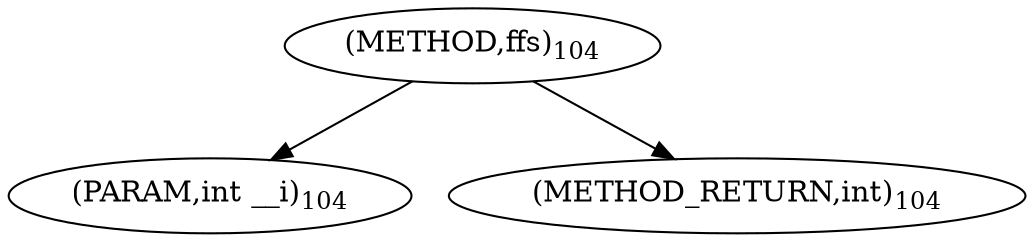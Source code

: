 digraph "ffs" {  
"98952" [label = <(METHOD,ffs)<SUB>104</SUB>> ]
"98953" [label = <(PARAM,int __i)<SUB>104</SUB>> ]
"98954" [label = <(METHOD_RETURN,int)<SUB>104</SUB>> ]
  "98952" -> "98953" 
  "98952" -> "98954" 
}
